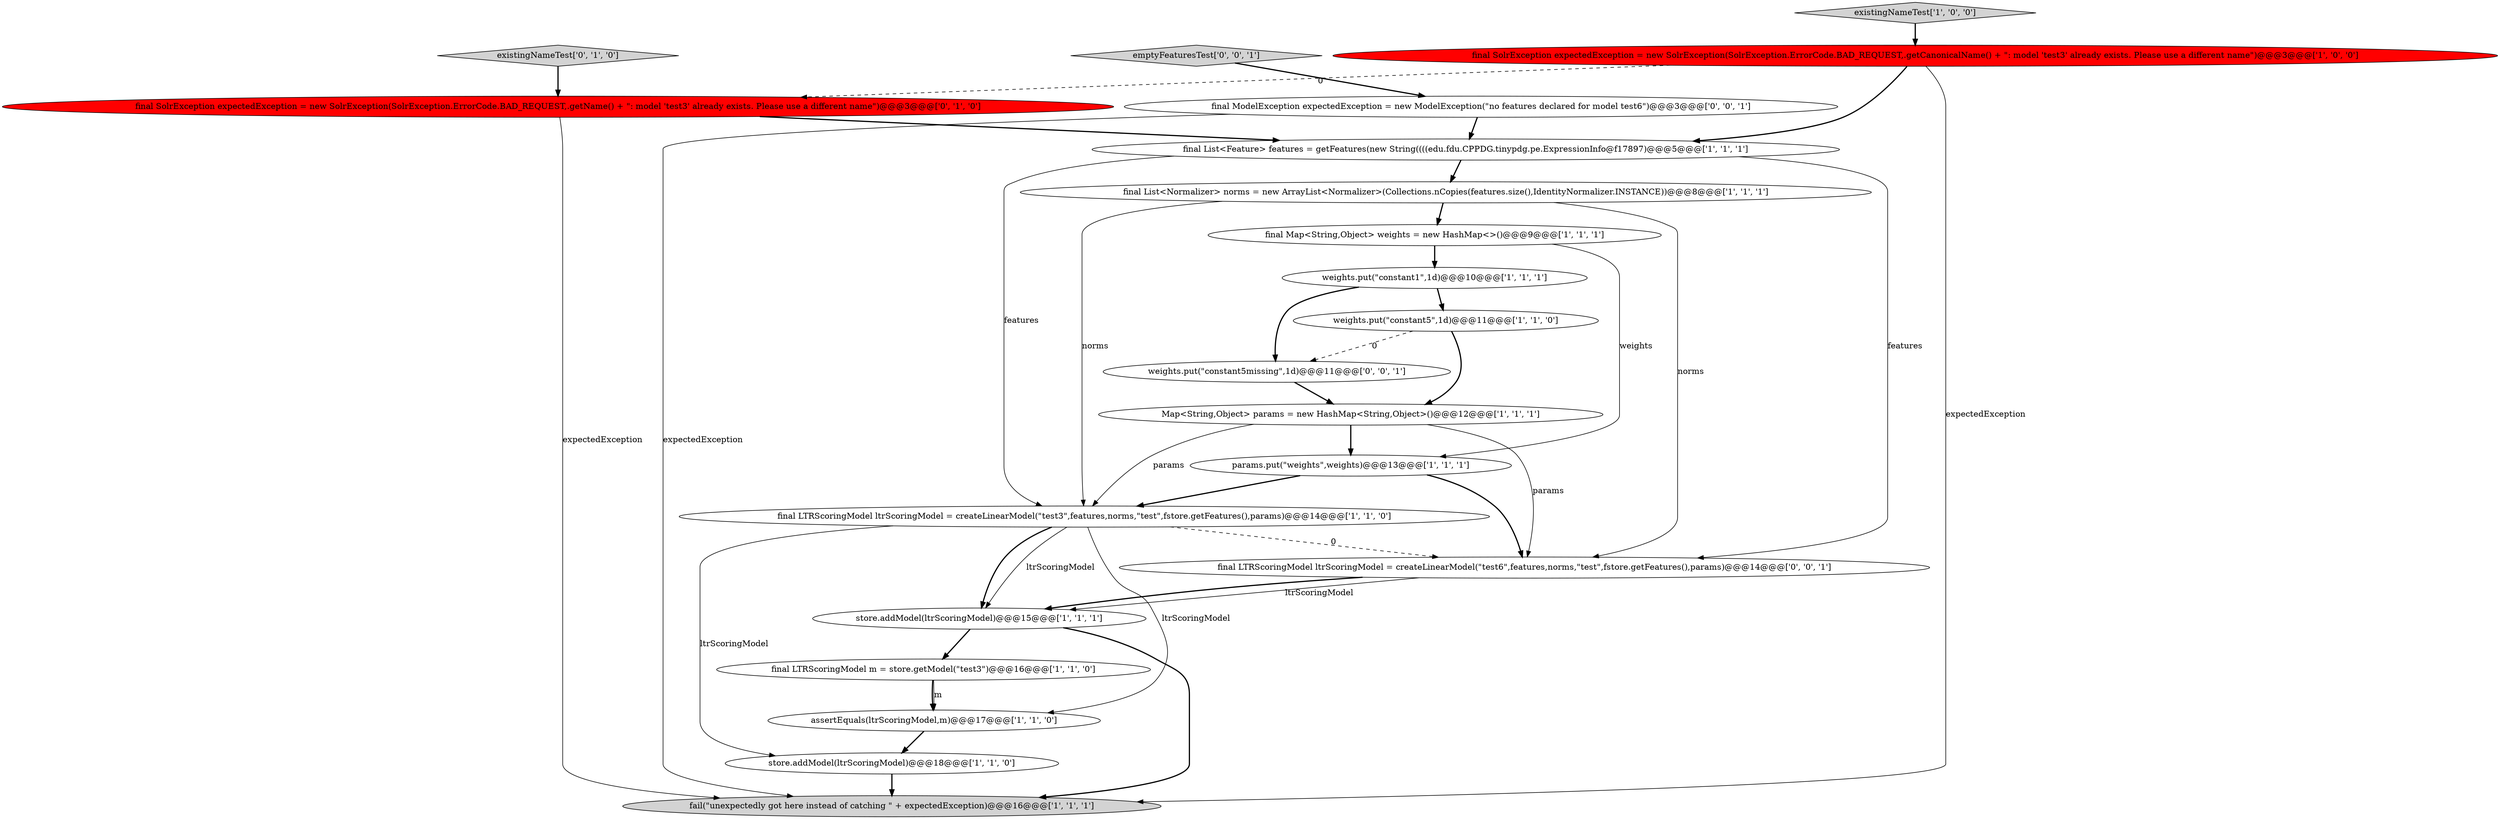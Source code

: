 digraph {
8 [style = filled, label = "assertEquals(ltrScoringModel,m)@@@17@@@['1', '1', '0']", fillcolor = white, shape = ellipse image = "AAA0AAABBB1BBB"];
1 [style = filled, label = "weights.put(\"constant1\",1d)@@@10@@@['1', '1', '1']", fillcolor = white, shape = ellipse image = "AAA0AAABBB1BBB"];
19 [style = filled, label = "final LTRScoringModel ltrScoringModel = createLinearModel(\"test6\",features,norms,\"test\",fstore.getFeatures(),params)@@@14@@@['0', '0', '1']", fillcolor = white, shape = ellipse image = "AAA0AAABBB3BBB"];
16 [style = filled, label = "final SolrException expectedException = new SolrException(SolrException.ErrorCode.BAD_REQUEST,.getName() + \": model 'test3' already exists. Please use a different name\")@@@3@@@['0', '1', '0']", fillcolor = red, shape = ellipse image = "AAA1AAABBB2BBB"];
4 [style = filled, label = "store.addModel(ltrScoringModel)@@@18@@@['1', '1', '0']", fillcolor = white, shape = ellipse image = "AAA0AAABBB1BBB"];
7 [style = filled, label = "final Map<String,Object> weights = new HashMap<>()@@@9@@@['1', '1', '1']", fillcolor = white, shape = ellipse image = "AAA0AAABBB1BBB"];
12 [style = filled, label = "final List<Normalizer> norms = new ArrayList<Normalizer>(Collections.nCopies(features.size(),IdentityNormalizer.INSTANCE))@@@8@@@['1', '1', '1']", fillcolor = white, shape = ellipse image = "AAA0AAABBB1BBB"];
20 [style = filled, label = "final ModelException expectedException = new ModelException(\"no features declared for model test6\")@@@3@@@['0', '0', '1']", fillcolor = white, shape = ellipse image = "AAA0AAABBB3BBB"];
10 [style = filled, label = "final LTRScoringModel m = store.getModel(\"test3\")@@@16@@@['1', '1', '0']", fillcolor = white, shape = ellipse image = "AAA0AAABBB1BBB"];
3 [style = filled, label = "store.addModel(ltrScoringModel)@@@15@@@['1', '1', '1']", fillcolor = white, shape = ellipse image = "AAA0AAABBB1BBB"];
6 [style = filled, label = "params.put(\"weights\",weights)@@@13@@@['1', '1', '1']", fillcolor = white, shape = ellipse image = "AAA0AAABBB1BBB"];
2 [style = filled, label = "weights.put(\"constant5\",1d)@@@11@@@['1', '1', '0']", fillcolor = white, shape = ellipse image = "AAA0AAABBB1BBB"];
11 [style = filled, label = "final List<Feature> features = getFeatures(new String((((edu.fdu.CPPDG.tinypdg.pe.ExpressionInfo@f17897)@@@5@@@['1', '1', '1']", fillcolor = white, shape = ellipse image = "AAA0AAABBB1BBB"];
5 [style = filled, label = "fail(\"unexpectedly got here instead of catching \" + expectedException)@@@16@@@['1', '1', '1']", fillcolor = lightgray, shape = ellipse image = "AAA0AAABBB1BBB"];
13 [style = filled, label = "final LTRScoringModel ltrScoringModel = createLinearModel(\"test3\",features,norms,\"test\",fstore.getFeatures(),params)@@@14@@@['1', '1', '0']", fillcolor = white, shape = ellipse image = "AAA0AAABBB1BBB"];
17 [style = filled, label = "weights.put(\"constant5missing\",1d)@@@11@@@['0', '0', '1']", fillcolor = white, shape = ellipse image = "AAA0AAABBB3BBB"];
14 [style = filled, label = "existingNameTest['1', '0', '0']", fillcolor = lightgray, shape = diamond image = "AAA0AAABBB1BBB"];
9 [style = filled, label = "final SolrException expectedException = new SolrException(SolrException.ErrorCode.BAD_REQUEST,.getCanonicalName() + \": model 'test3' already exists. Please use a different name\")@@@3@@@['1', '0', '0']", fillcolor = red, shape = ellipse image = "AAA1AAABBB1BBB"];
18 [style = filled, label = "emptyFeaturesTest['0', '0', '1']", fillcolor = lightgray, shape = diamond image = "AAA0AAABBB3BBB"];
15 [style = filled, label = "existingNameTest['0', '1', '0']", fillcolor = lightgray, shape = diamond image = "AAA0AAABBB2BBB"];
0 [style = filled, label = "Map<String,Object> params = new HashMap<String,Object>()@@@12@@@['1', '1', '1']", fillcolor = white, shape = ellipse image = "AAA0AAABBB1BBB"];
9->16 [style = dashed, label="0"];
7->1 [style = bold, label=""];
16->11 [style = bold, label=""];
9->11 [style = bold, label=""];
10->8 [style = solid, label="m"];
19->3 [style = solid, label="ltrScoringModel"];
0->6 [style = bold, label=""];
20->5 [style = solid, label="expectedException"];
12->19 [style = solid, label="norms"];
13->3 [style = solid, label="ltrScoringModel"];
0->13 [style = solid, label="params"];
11->12 [style = bold, label=""];
6->19 [style = bold, label=""];
7->6 [style = solid, label="weights"];
13->19 [style = dashed, label="0"];
15->16 [style = bold, label=""];
2->17 [style = dashed, label="0"];
12->7 [style = bold, label=""];
9->5 [style = solid, label="expectedException"];
1->17 [style = bold, label=""];
3->10 [style = bold, label=""];
18->20 [style = bold, label=""];
3->5 [style = bold, label=""];
2->0 [style = bold, label=""];
17->0 [style = bold, label=""];
13->3 [style = bold, label=""];
10->8 [style = bold, label=""];
12->13 [style = solid, label="norms"];
6->13 [style = bold, label=""];
11->19 [style = solid, label="features"];
0->19 [style = solid, label="params"];
14->9 [style = bold, label=""];
1->2 [style = bold, label=""];
11->13 [style = solid, label="features"];
13->4 [style = solid, label="ltrScoringModel"];
8->4 [style = bold, label=""];
13->8 [style = solid, label="ltrScoringModel"];
4->5 [style = bold, label=""];
19->3 [style = bold, label=""];
16->5 [style = solid, label="expectedException"];
20->11 [style = bold, label=""];
}
